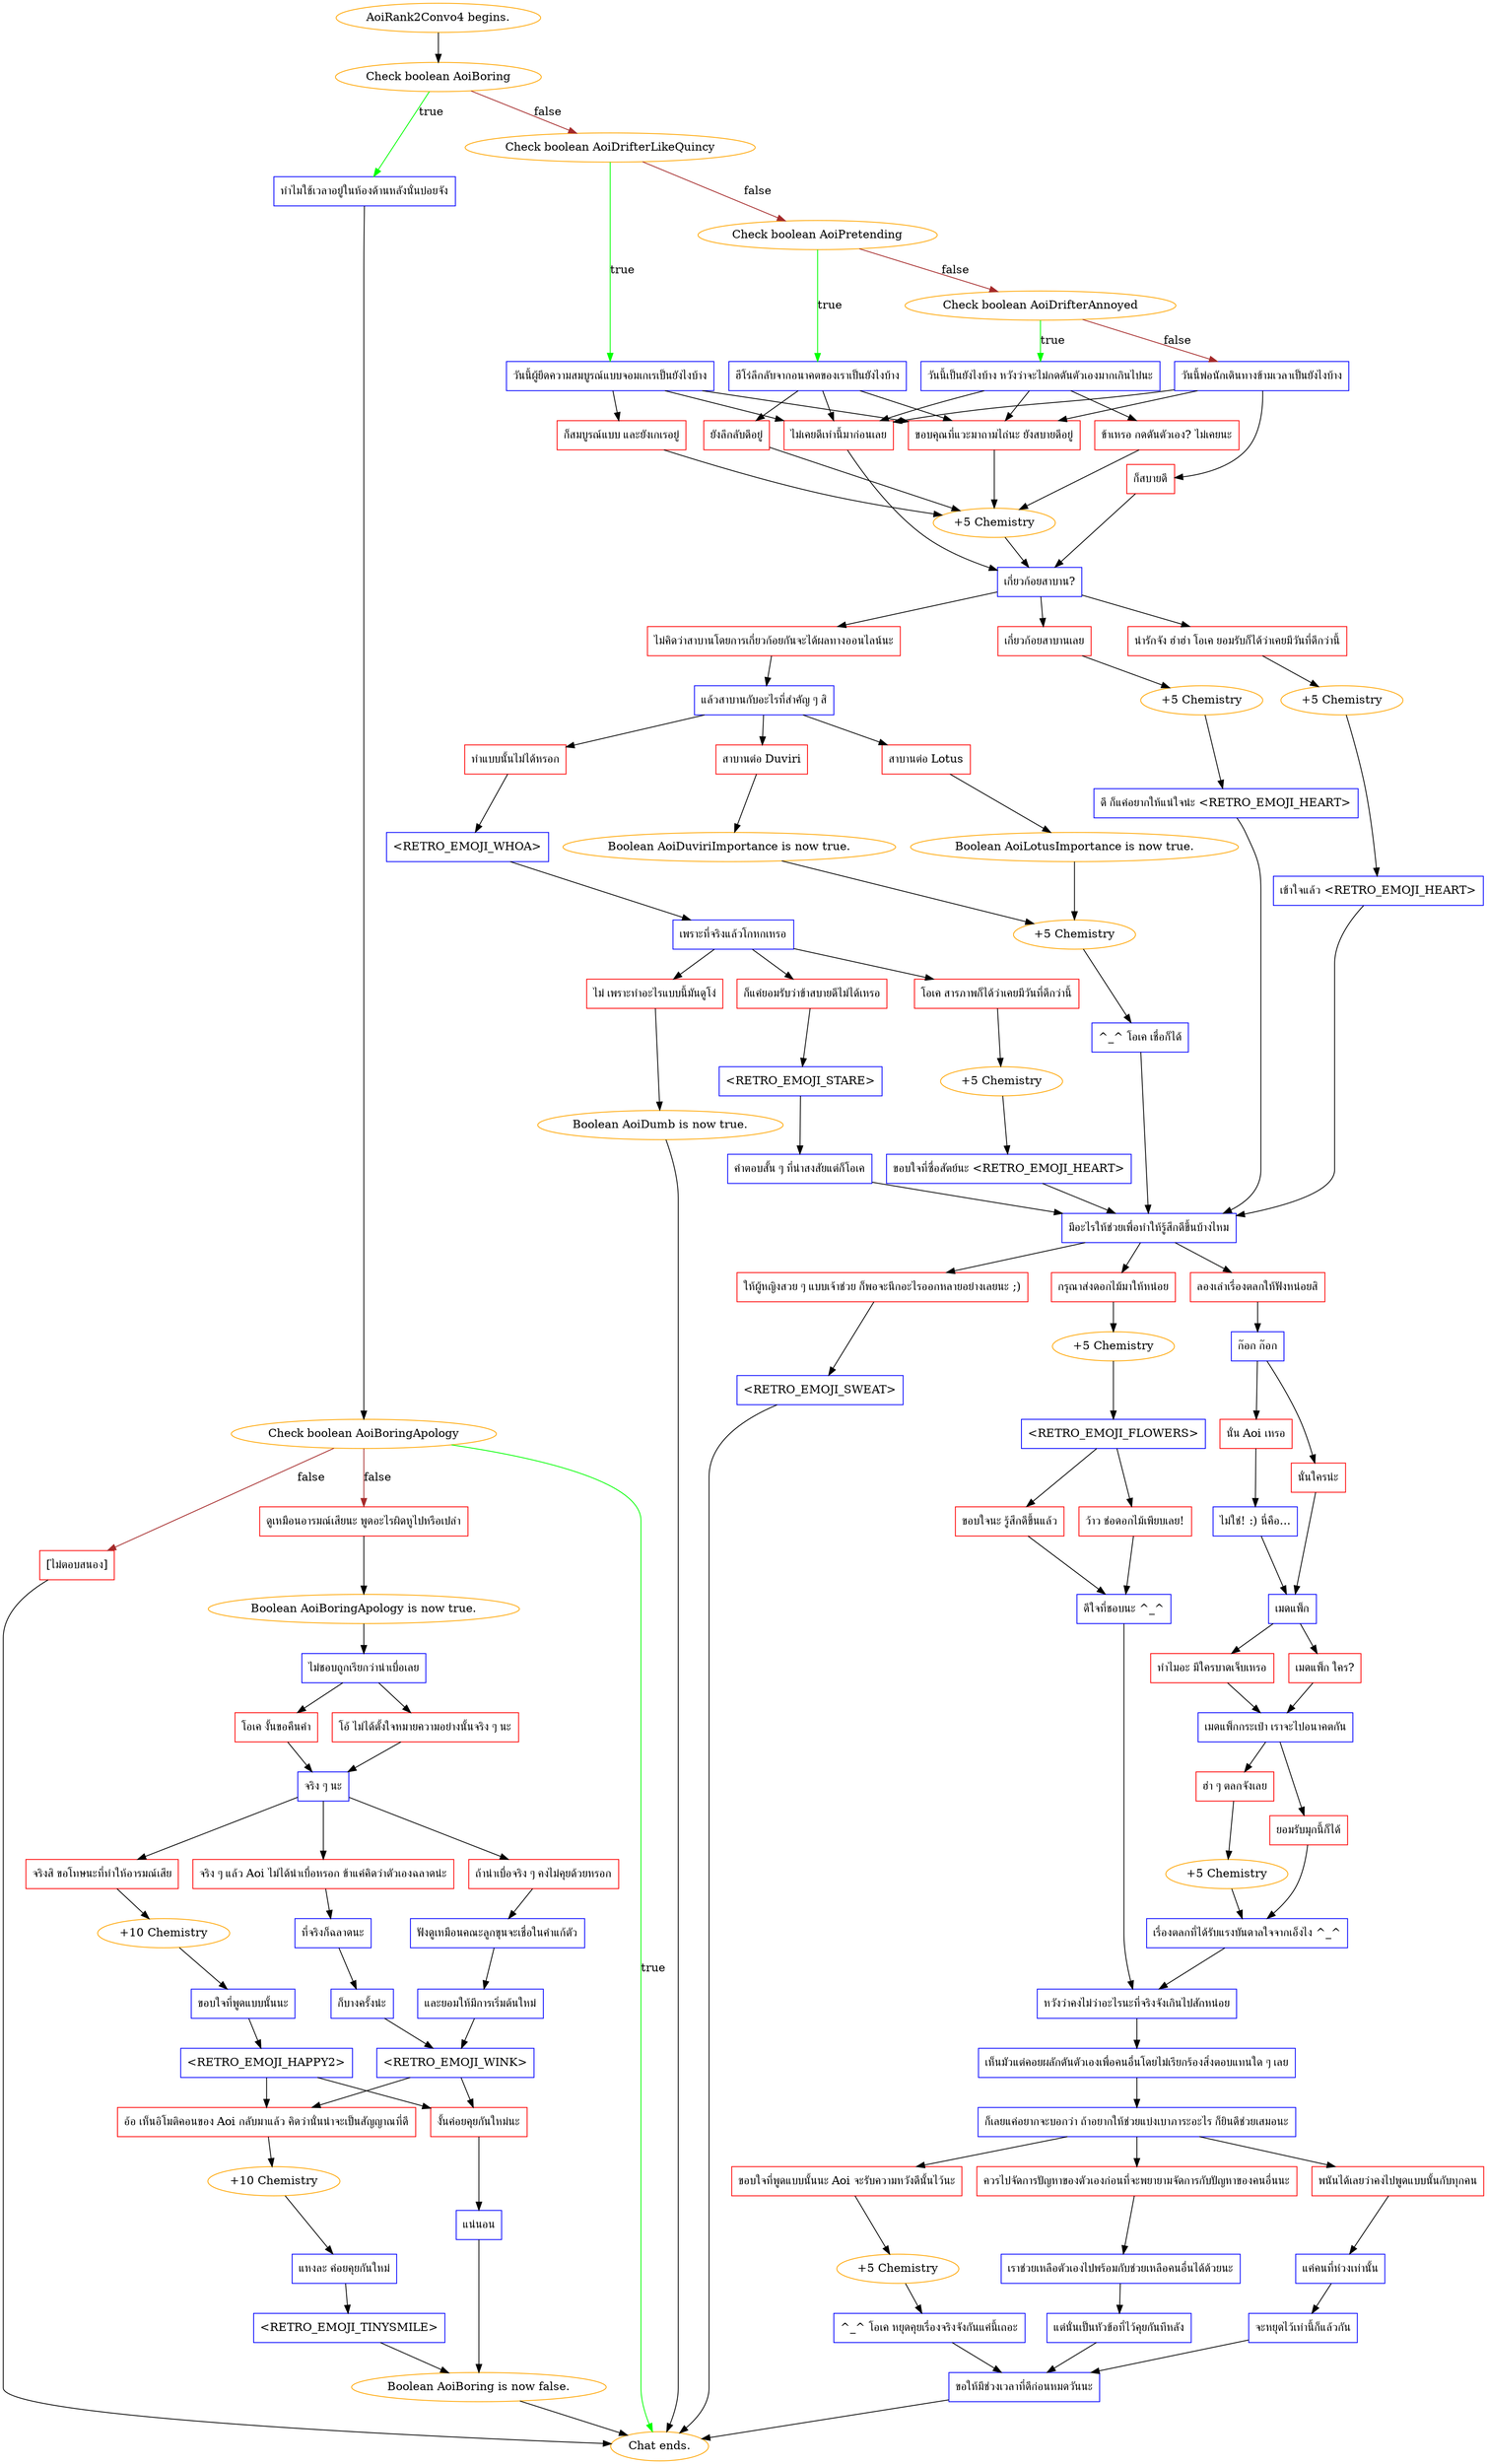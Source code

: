 digraph {
	"AoiRank2Convo4 begins." [color=orange];
		"AoiRank2Convo4 begins." -> j2444192993;
	j2444192993 [label="Check boolean AoiBoring",color=orange];
		j2444192993 -> j93439645 [label=true,color=green];
		j2444192993 -> j748990130 [label=false,color=brown];
	j93439645 [label="ทำไมใช้เวลาอยู่ในห้องด้านหลังนั่นบ่อยจัง",shape=box,color=blue];
		j93439645 -> j2670735249;
	j748990130 [label="Check boolean AoiDrifterLikeQuincy",color=orange];
		j748990130 -> j630535219 [label=true,color=green];
		j748990130 -> j1686413138 [label=false,color=brown];
	j2670735249 [label="Check boolean AoiBoringApology",color=orange];
		j2670735249 -> "Chat ends." [label=true,color=green];
		j2670735249 -> j2894371271 [label=false,color=brown];
		j2670735249 -> j3641950350 [label=false,color=brown];
	j630535219 [label="วันนี้ผู้ยึดความสมบูรณ์แบบจอมเกเรเป็นยังไงบ้าง",shape=box,color=blue];
		j630535219 -> j4225725837;
		j630535219 -> j3831075406;
		j630535219 -> j2095897718;
	j1686413138 [label="Check boolean AoiPretending",color=orange];
		j1686413138 -> j673853110 [label=true,color=green];
		j1686413138 -> j2989236235 [label=false,color=brown];
	"Chat ends." [color=orange];
	j2894371271 [label="ดูเหมือนอารมณ์เสียนะ พูดอะไรผิดหูไปหรือเปล่า",shape=box,color=red];
		j2894371271 -> j4100470426;
	j3641950350 [label="[ไม่ตอบสนอง]",shape=box,color=red];
		j3641950350 -> "Chat ends.";
	j4225725837 [label="ก็สมบูรณ์แบบ และยังเกเรอยู่",shape=box,color=red];
		j4225725837 -> j3562723096;
	j3831075406 [label="ขอบคุณที่แวะมาถามไถ่นะ ยังสบายดีอยู่",shape=box,color=red];
		j3831075406 -> j3562723096;
	j2095897718 [label="ไม่เคยดีเท่านี้มาก่อนเลย",shape=box,color=red];
		j2095897718 -> j279285959;
	j673853110 [label="ฮีโร่ลึกลับจากอนาคตของเราเป็นยังไงบ้าง",shape=box,color=blue];
		j673853110 -> j2922358261;
		j673853110 -> j3831075406;
		j673853110 -> j2095897718;
	j2989236235 [label="Check boolean AoiDrifterAnnoyed",color=orange];
		j2989236235 -> j4094570167 [label=true,color=green];
		j2989236235 -> j2595117038 [label=false,color=brown];
	j4100470426 [label="Boolean AoiBoringApology is now true.",color=orange];
		j4100470426 -> j1662442571;
	j3562723096 [label="+5 Chemistry",color=orange];
		j3562723096 -> j279285959;
	j279285959 [label="เกี่ยวก้อยสาบาน?",shape=box,color=blue];
		j279285959 -> j2605793991;
		j279285959 -> j3289530907;
		j279285959 -> j1511713387;
	j2922358261 [label="ยังลึกลับดีอยู่",shape=box,color=red];
		j2922358261 -> j3562723096;
	j4094570167 [label="วันนี้เป็นยังไงบ้าง หวังว่าจะไม่กดดันตัวเองมากเกินไปนะ",shape=box,color=blue];
		j4094570167 -> j2040213229;
		j4094570167 -> j3831075406;
		j4094570167 -> j2095897718;
	j2595117038 [label="วันนี้พ่อนักเดินทางข้ามเวลาเป็นยังไงบ้าง",shape=box,color=blue];
		j2595117038 -> j2622655417;
		j2595117038 -> j3831075406;
		j2595117038 -> j2095897718;
	j1662442571 [label="ไม่ชอบถูกเรียกว่าน่าเบื่อเลย",shape=box,color=blue];
		j1662442571 -> j1763878594;
		j1662442571 -> j3916402049;
	j2605793991 [label="เกี่ยวก้อยสาบานเลย",shape=box,color=red];
		j2605793991 -> j4266298406;
	j3289530907 [label="น่ารักจัง ฮ่าฮ่า โอเค ยอมรับก็ได้ว่าเคยมีวันที่ดีกว่านี้",shape=box,color=red];
		j3289530907 -> j1014521680;
	j1511713387 [label="ไม่คิดว่าสาบานโดยการเกี่ยวก้อยกันจะได้ผลทางออนไลน์นะ",shape=box,color=red];
		j1511713387 -> j2067719722;
	j2040213229 [label="ข้าเหรอ กดดันตัวเอง? ไม่เคยนะ",shape=box,color=red];
		j2040213229 -> j3562723096;
	j2622655417 [label="ก็สบายดี",shape=box,color=red];
		j2622655417 -> j279285959;
	j1763878594 [label="โอ้ ไม่ได้ตั้งใจหมายความอย่างนั้นจริง ๆ นะ",shape=box,color=red];
		j1763878594 -> j2882769721;
	j3916402049 [label="โอเค งั้นขอคืนคำ",shape=box,color=red];
		j3916402049 -> j2882769721;
	j4266298406 [label="+5 Chemistry",color=orange];
		j4266298406 -> j3694601469;
	j1014521680 [label="+5 Chemistry",color=orange];
		j1014521680 -> j3453814603;
	j2067719722 [label="แล้วสาบานกับอะไรที่สำคัญ ๆ สิ",shape=box,color=blue];
		j2067719722 -> j3917732448;
		j2067719722 -> j3256290508;
		j2067719722 -> j1647213124;
	j2882769721 [label="จริง ๆ นะ",shape=box,color=blue];
		j2882769721 -> j183075888;
		j2882769721 -> j1362415077;
		j2882769721 -> j850536563;
	j3694601469 [label="ดี ก็แค่อยากให้แน่ใจน่ะ <RETRO_EMOJI_HEART>",shape=box,color=blue];
		j3694601469 -> j1259376409;
	j3453814603 [label="เข้าใจแล้ว <RETRO_EMOJI_HEART>",shape=box,color=blue];
		j3453814603 -> j1259376409;
	j3917732448 [label="ทำแบบนั้นไม่ได้หรอก",shape=box,color=red];
		j3917732448 -> j844536957;
	j3256290508 [label="สาบานต่อ Lotus",shape=box,color=red];
		j3256290508 -> j2576938803;
	j1647213124 [label="สาบานต่อ Duviri",shape=box,color=red];
		j1647213124 -> j3900622549;
	j183075888 [label="จริงสิ ขอโทษนะที่ทำให้อารมณ์เสีย",shape=box,color=red];
		j183075888 -> j1962724007;
	j1362415077 [label="จริง ๆ แล้ว Aoi ไม่ได้น่าเบื่อหรอก ข้าแค่คิดว่าตัวเองฉลาดน่ะ",shape=box,color=red];
		j1362415077 -> j3216205903;
	j850536563 [label="ถ้าน่าเบื่อจริง ๆ คงไม่คุยด้วยหรอก",shape=box,color=red];
		j850536563 -> j3125935721;
	j1259376409 [label="มีอะไรให้ช่วยเพื่อทำให้รู้สึกดีขึ้นบ้างไหม",shape=box,color=blue];
		j1259376409 -> j3769432184;
		j1259376409 -> j3466124307;
		j1259376409 -> j2175766235;
	j844536957 [label="<RETRO_EMOJI_WHOA>",shape=box,color=blue];
		j844536957 -> j4227552107;
	j2576938803 [label="Boolean AoiLotusImportance is now true.",color=orange];
		j2576938803 -> j3159353544;
	j3900622549 [label="Boolean AoiDuviriImportance is now true.",color=orange];
		j3900622549 -> j3159353544;
	j1962724007 [label="+10 Chemistry",color=orange];
		j1962724007 -> j3473705043;
	j3216205903 [label="ที่จริงก็ฉลาดนะ",shape=box,color=blue];
		j3216205903 -> j2641052353;
	j3125935721 [label="ฟังดูเหมือนคณะลูกขุนจะเชื่อในคำแก้ตัว",shape=box,color=blue];
		j3125935721 -> j2191647759;
	j3769432184 [label="ลองเล่าเรื่องตลกให้ฟังหน่อยสิ",shape=box,color=red];
		j3769432184 -> j1253966881;
	j3466124307 [label="กรุณาส่งดอกไม้มาให้หน่อย",shape=box,color=red];
		j3466124307 -> j2743671589;
	j2175766235 [label="ให้ผู้หญิงสวย ๆ แบบเจ้าช่วย ก็พอจะนึกอะไรออกหลายอย่างเลยนะ ;)",shape=box,color=red];
		j2175766235 -> j168179579;
	j4227552107 [label="เพราะที่จริงแล้วโกหกเหรอ",shape=box,color=blue];
		j4227552107 -> j2338917162;
		j4227552107 -> j1679375959;
		j4227552107 -> j2469976862;
	j3159353544 [label="+5 Chemistry",color=orange];
		j3159353544 -> j1849576514;
	j3473705043 [label="ขอบใจที่พูดแบบนั้นนะ",shape=box,color=blue];
		j3473705043 -> j2227012435;
	j2641052353 [label="ก็บางครั้งน่ะ",shape=box,color=blue];
		j2641052353 -> j1256333655;
	j2191647759 [label="และยอมให้มีการเริ่มต้นใหม่",shape=box,color=blue];
		j2191647759 -> j1256333655;
	j1253966881 [label="ก๊อก ก๊อก",shape=box,color=blue];
		j1253966881 -> j3619075777;
		j1253966881 -> j3766286549;
	j2743671589 [label="+5 Chemistry",color=orange];
		j2743671589 -> j1731080430;
	j168179579 [label="<RETRO_EMOJI_SWEAT>",shape=box,color=blue];
		j168179579 -> "Chat ends.";
	j2338917162 [label="โอเค สารภาพก็ได้ว่าเคยมีวันที่ดีกว่านี้",shape=box,color=red];
		j2338917162 -> j2492701953;
	j1679375959 [label="ไม่ เพราะทำอะไรแบบนี้มันดูโง่",shape=box,color=red];
		j1679375959 -> j4113623176;
	j2469976862 [label="ก็แค่ยอมรับว่าข้าสบายดีไม่ได้เหรอ",shape=box,color=red];
		j2469976862 -> j4251267423;
	j1849576514 [label="^_^ โอเค เชื่อก็ได้",shape=box,color=blue];
		j1849576514 -> j1259376409;
	j2227012435 [label="<RETRO_EMOJI_HAPPY2>",shape=box,color=blue];
		j2227012435 -> j1491377726;
		j2227012435 -> j4179088557;
	j1256333655 [label="<RETRO_EMOJI_WINK>",shape=box,color=blue];
		j1256333655 -> j1491377726;
		j1256333655 -> j4179088557;
	j3619075777 [label="นั่นใครน่ะ",shape=box,color=red];
		j3619075777 -> j2951447427;
	j3766286549 [label="นั่น Aoi เหรอ",shape=box,color=red];
		j3766286549 -> j3285500084;
	j1731080430 [label="<RETRO_EMOJI_FLOWERS>",shape=box,color=blue];
		j1731080430 -> j982577908;
		j1731080430 -> j28739022;
	j2492701953 [label="+5 Chemistry",color=orange];
		j2492701953 -> j1495731717;
	j4113623176 [label="Boolean AoiDumb is now true.",color=orange];
		j4113623176 -> "Chat ends.";
	j4251267423 [label="<RETRO_EMOJI_STARE>",shape=box,color=blue];
		j4251267423 -> j1085307534;
	j1491377726 [label="งั้นค่อยคุยกันใหม่นะ",shape=box,color=red];
		j1491377726 -> j4054790527;
	j4179088557 [label="อ้อ เห็นอิโมติคอนของ Aoi กลับมาแล้ว คิดว่านั่นน่าจะเป็นสัญญาณที่ดี",shape=box,color=red];
		j4179088557 -> j3570590051;
	j2951447427 [label="เมดแพ็ก",shape=box,color=blue];
		j2951447427 -> j740951081;
		j2951447427 -> j692544177;
	j3285500084 [label="ไม่ใช่! :) นี่คือ...",shape=box,color=blue];
		j3285500084 -> j2951447427;
	j982577908 [label="ขอบใจนะ รู้สึกดีขึ้นแล้ว",shape=box,color=red];
		j982577908 -> j1769746938;
	j28739022 [label="ว้าว ช่อดอกไม้เพียบเลย!",shape=box,color=red];
		j28739022 -> j1769746938;
	j1495731717 [label="ขอบใจที่ซื่อสัตย์นะ <RETRO_EMOJI_HEART>",shape=box,color=blue];
		j1495731717 -> j1259376409;
	j1085307534 [label="คำตอบสั้น ๆ ที่น่าสงสัยแต่ก็โอเค",shape=box,color=blue];
		j1085307534 -> j1259376409;
	j4054790527 [label="แน่นอน",shape=box,color=blue];
		j4054790527 -> j1984221796;
	j3570590051 [label="+10 Chemistry",color=orange];
		j3570590051 -> j4158148064;
	j740951081 [label="เมดแพ็ก ใคร?",shape=box,color=red];
		j740951081 -> j3521025412;
	j692544177 [label="ทำไมอะ มีใครบาดเจ็บเหรอ",shape=box,color=red];
		j692544177 -> j3521025412;
	j1769746938 [label="ดีใจที่ชอบนะ ^_^",shape=box,color=blue];
		j1769746938 -> j1865688991;
	j1984221796 [label="Boolean AoiBoring is now false.",color=orange];
		j1984221796 -> "Chat ends.";
	j4158148064 [label="แหงละ ค่อยคุยกันใหม่",shape=box,color=blue];
		j4158148064 -> j3248434141;
	j3521025412 [label="เมดแพ็กกระเป๋า เราจะไปอนาคตกัน",shape=box,color=blue];
		j3521025412 -> j1488787163;
		j3521025412 -> j1657711640;
	j1865688991 [label="หวังว่าคงไม่ว่าอะไรนะที่จริงจังเกินไปสักหน่อย",shape=box,color=blue];
		j1865688991 -> j2965840013;
	j3248434141 [label="<RETRO_EMOJI_TINYSMILE>",shape=box,color=blue];
		j3248434141 -> j1984221796;
	j1488787163 [label="ฮ่า ๆ ตลกจังเลย",shape=box,color=red];
		j1488787163 -> j3587567918;
	j1657711640 [label="ยอมรับมุกนี้ก็ได้",shape=box,color=red];
		j1657711640 -> j102659046;
	j2965840013 [label="เห็นมัวแต่คอยผลักดันตัวเองเพื่อคนอื่นโดยไม่เรียกร้องสิ่งตอบแทนใด ๆ เลย",shape=box,color=blue];
		j2965840013 -> j782300045;
	j3587567918 [label="+5 Chemistry",color=orange];
		j3587567918 -> j102659046;
	j102659046 [label="เรื่องตลกที่ได้รับแรงบันดาลใจจากเอ็งไง ^_^",shape=box,color=blue];
		j102659046 -> j1865688991;
	j782300045 [label="ก็เลยแค่อยากจะบอกว่า ถ้าอยากให้ช่วยแบ่งเบาภาระอะไร ก็ยินดีช่วยเสมอนะ",shape=box,color=blue];
		j782300045 -> j1276397862;
		j782300045 -> j2955555157;
		j782300045 -> j2918718299;
	j1276397862 [label="ขอบใจที่พูดแบบนั้นนะ Aoi จะรับความหวังดีนั้นไว้นะ",shape=box,color=red];
		j1276397862 -> j3068810294;
	j2955555157 [label="ควรไปจัดการปัญหาของตัวเองก่อนที่จะพยายามจัดการกับปัญหาของคนอื่นนะ",shape=box,color=red];
		j2955555157 -> j327852479;
	j2918718299 [label="พนันได้เลยว่าคงไปพูดแบบนั้นกับทุกคน",shape=box,color=red];
		j2918718299 -> j3886123416;
	j3068810294 [label="+5 Chemistry",color=orange];
		j3068810294 -> j755577432;
	j327852479 [label="เราช่วยเหลือตัวเองไปพร้อมกับช่วยเหลือคนอื่นได้ด้วยนะ",shape=box,color=blue];
		j327852479 -> j4132791935;
	j3886123416 [label="แค่คนที่ห่วงเท่านั้น",shape=box,color=blue];
		j3886123416 -> j3527148778;
	j755577432 [label="^_^ โอเค หยุดคุยเรื่องจริงจังกันแค่นี้เถอะ",shape=box,color=blue];
		j755577432 -> j789743370;
	j4132791935 [label="แต่นั่นเป็นหัวข้อที่ไว้คุยกันทีหลัง",shape=box,color=blue];
		j4132791935 -> j789743370;
	j3527148778 [label="จะหยุดไว้เท่านี้ก็แล้วกัน",shape=box,color=blue];
		j3527148778 -> j789743370;
	j789743370 [label="ขอให้มีช่วงเวลาที่ดีก่อนหมดวันนะ",shape=box,color=blue];
		j789743370 -> "Chat ends.";
}